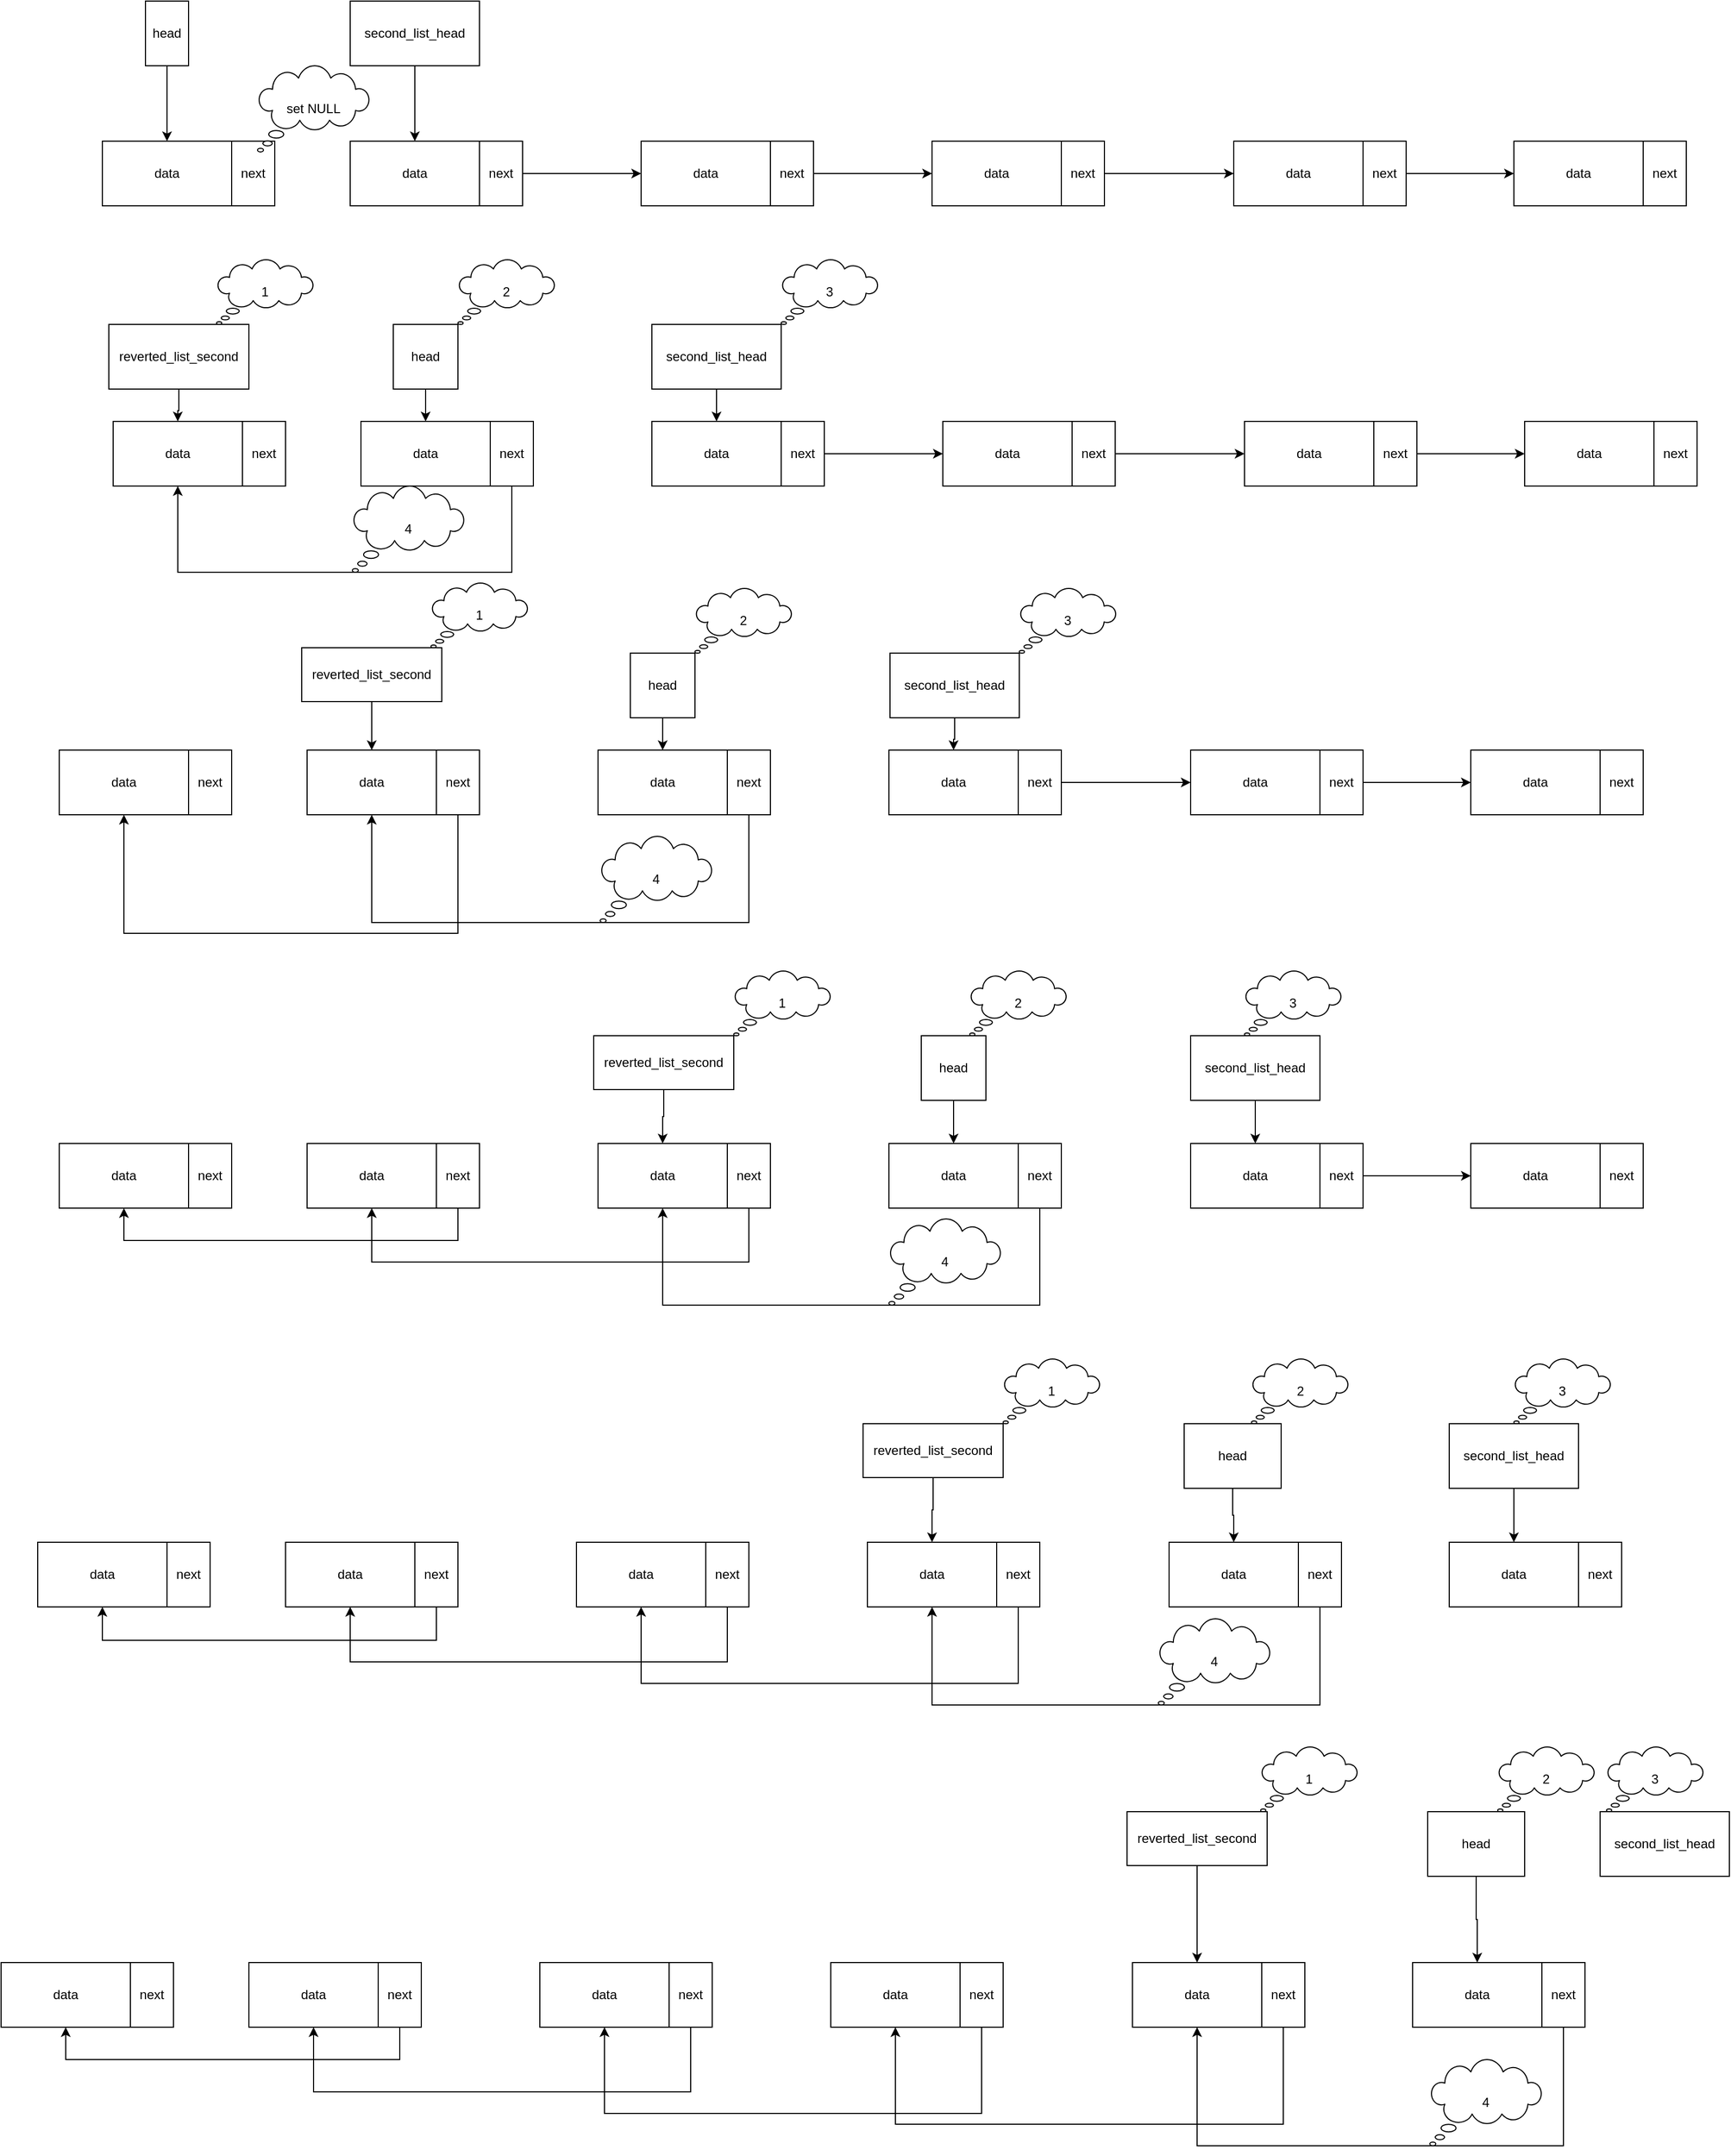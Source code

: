 <mxfile version="16.2.4" type="github">
  <diagram id="7MMlL8TGog8yBvPdSS11" name="Page-1">
    <mxGraphModel dx="2031" dy="1086" grid="1" gridSize="10" guides="1" tooltips="1" connect="1" arrows="1" fold="1" page="1" pageScale="1" pageWidth="827" pageHeight="1169" math="0" shadow="0">
      <root>
        <mxCell id="0" />
        <mxCell id="1" parent="0" />
        <mxCell id="2IhFbxCM1XliAGJ_DBka-1" value="data" style="rounded=0;whiteSpace=wrap;html=1;" vertex="1" parent="1">
          <mxGeometry x="144" y="170" width="120" height="60" as="geometry" />
        </mxCell>
        <mxCell id="2IhFbxCM1XliAGJ_DBka-2" value="next" style="rounded=0;whiteSpace=wrap;html=1;" vertex="1" parent="1">
          <mxGeometry x="264" y="170" width="40" height="60" as="geometry" />
        </mxCell>
        <mxCell id="2IhFbxCM1XliAGJ_DBka-3" value="data" style="rounded=0;whiteSpace=wrap;html=1;" vertex="1" parent="1">
          <mxGeometry x="374" y="170" width="120" height="60" as="geometry" />
        </mxCell>
        <mxCell id="2IhFbxCM1XliAGJ_DBka-15" style="edgeStyle=orthogonalEdgeStyle;rounded=0;orthogonalLoop=1;jettySize=auto;html=1;entryX=0;entryY=0.5;entryDx=0;entryDy=0;" edge="1" parent="1" source="2IhFbxCM1XliAGJ_DBka-4" target="2IhFbxCM1XliAGJ_DBka-11">
          <mxGeometry relative="1" as="geometry" />
        </mxCell>
        <mxCell id="2IhFbxCM1XliAGJ_DBka-4" value="next" style="rounded=0;whiteSpace=wrap;html=1;" vertex="1" parent="1">
          <mxGeometry x="494" y="170" width="40" height="60" as="geometry" />
        </mxCell>
        <mxCell id="2IhFbxCM1XliAGJ_DBka-5" value="data" style="rounded=0;whiteSpace=wrap;html=1;" vertex="1" parent="1">
          <mxGeometry x="1454" y="170" width="120" height="60" as="geometry" />
        </mxCell>
        <mxCell id="2IhFbxCM1XliAGJ_DBka-6" value="next" style="rounded=0;whiteSpace=wrap;html=1;" vertex="1" parent="1">
          <mxGeometry x="1574" y="170" width="40" height="60" as="geometry" />
        </mxCell>
        <mxCell id="2IhFbxCM1XliAGJ_DBka-7" value="data" style="rounded=0;whiteSpace=wrap;html=1;" vertex="1" parent="1">
          <mxGeometry x="914" y="170" width="120" height="60" as="geometry" />
        </mxCell>
        <mxCell id="2IhFbxCM1XliAGJ_DBka-17" style="edgeStyle=orthogonalEdgeStyle;rounded=0;orthogonalLoop=1;jettySize=auto;html=1;entryX=0;entryY=0.5;entryDx=0;entryDy=0;" edge="1" parent="1" source="2IhFbxCM1XliAGJ_DBka-8" target="2IhFbxCM1XliAGJ_DBka-9">
          <mxGeometry relative="1" as="geometry" />
        </mxCell>
        <mxCell id="2IhFbxCM1XliAGJ_DBka-8" value="next" style="rounded=0;whiteSpace=wrap;html=1;" vertex="1" parent="1">
          <mxGeometry x="1034" y="170" width="40" height="60" as="geometry" />
        </mxCell>
        <mxCell id="2IhFbxCM1XliAGJ_DBka-9" value="data" style="rounded=0;whiteSpace=wrap;html=1;" vertex="1" parent="1">
          <mxGeometry x="1194" y="170" width="120" height="60" as="geometry" />
        </mxCell>
        <mxCell id="2IhFbxCM1XliAGJ_DBka-18" style="edgeStyle=orthogonalEdgeStyle;rounded=0;orthogonalLoop=1;jettySize=auto;html=1;" edge="1" parent="1" source="2IhFbxCM1XliAGJ_DBka-10" target="2IhFbxCM1XliAGJ_DBka-5">
          <mxGeometry relative="1" as="geometry">
            <mxPoint x="1064" y="210" as="targetPoint" />
          </mxGeometry>
        </mxCell>
        <mxCell id="2IhFbxCM1XliAGJ_DBka-10" value="next" style="rounded=0;whiteSpace=wrap;html=1;" vertex="1" parent="1">
          <mxGeometry x="1314" y="170" width="40" height="60" as="geometry" />
        </mxCell>
        <mxCell id="2IhFbxCM1XliAGJ_DBka-11" value="data" style="rounded=0;whiteSpace=wrap;html=1;" vertex="1" parent="1">
          <mxGeometry x="644" y="170" width="120" height="60" as="geometry" />
        </mxCell>
        <mxCell id="2IhFbxCM1XliAGJ_DBka-16" style="edgeStyle=orthogonalEdgeStyle;rounded=0;orthogonalLoop=1;jettySize=auto;html=1;entryX=0;entryY=0.5;entryDx=0;entryDy=0;" edge="1" parent="1" source="2IhFbxCM1XliAGJ_DBka-12" target="2IhFbxCM1XliAGJ_DBka-7">
          <mxGeometry relative="1" as="geometry" />
        </mxCell>
        <mxCell id="2IhFbxCM1XliAGJ_DBka-12" value="next" style="rounded=0;whiteSpace=wrap;html=1;" vertex="1" parent="1">
          <mxGeometry x="764" y="170" width="40" height="60" as="geometry" />
        </mxCell>
        <mxCell id="2IhFbxCM1XliAGJ_DBka-21" value="" style="edgeStyle=orthogonalEdgeStyle;rounded=0;orthogonalLoop=1;jettySize=auto;html=1;" edge="1" parent="1" source="2IhFbxCM1XliAGJ_DBka-20" target="2IhFbxCM1XliAGJ_DBka-1">
          <mxGeometry relative="1" as="geometry" />
        </mxCell>
        <mxCell id="2IhFbxCM1XliAGJ_DBka-20" value="head" style="rounded=0;whiteSpace=wrap;html=1;" vertex="1" parent="1">
          <mxGeometry x="184" y="40" width="40" height="60" as="geometry" />
        </mxCell>
        <mxCell id="2IhFbxCM1XliAGJ_DBka-25" value="" style="edgeStyle=orthogonalEdgeStyle;rounded=0;orthogonalLoop=1;jettySize=auto;html=1;" edge="1" parent="1" source="2IhFbxCM1XliAGJ_DBka-24" target="2IhFbxCM1XliAGJ_DBka-3">
          <mxGeometry relative="1" as="geometry" />
        </mxCell>
        <mxCell id="2IhFbxCM1XliAGJ_DBka-24" value="second_list_head" style="rounded=0;whiteSpace=wrap;html=1;" vertex="1" parent="1">
          <mxGeometry x="374" y="40" width="120" height="60" as="geometry" />
        </mxCell>
        <mxCell id="2IhFbxCM1XliAGJ_DBka-49" value="data" style="rounded=0;whiteSpace=wrap;html=1;" vertex="1" parent="1">
          <mxGeometry x="154" y="430" width="120" height="60" as="geometry" />
        </mxCell>
        <mxCell id="2IhFbxCM1XliAGJ_DBka-50" value="next" style="rounded=0;whiteSpace=wrap;html=1;" vertex="1" parent="1">
          <mxGeometry x="274" y="430" width="40" height="60" as="geometry" />
        </mxCell>
        <mxCell id="2IhFbxCM1XliAGJ_DBka-51" value="data" style="rounded=0;whiteSpace=wrap;html=1;" vertex="1" parent="1">
          <mxGeometry x="384" y="430" width="120" height="60" as="geometry" />
        </mxCell>
        <mxCell id="2IhFbxCM1XliAGJ_DBka-52" style="edgeStyle=orthogonalEdgeStyle;rounded=0;orthogonalLoop=1;jettySize=auto;html=1;entryX=0.5;entryY=1;entryDx=0;entryDy=0;" edge="1" parent="1" source="2IhFbxCM1XliAGJ_DBka-53" target="2IhFbxCM1XliAGJ_DBka-49">
          <mxGeometry relative="1" as="geometry">
            <Array as="points">
              <mxPoint x="524" y="570" />
              <mxPoint x="214" y="570" />
            </Array>
          </mxGeometry>
        </mxCell>
        <mxCell id="2IhFbxCM1XliAGJ_DBka-53" value="next" style="rounded=0;whiteSpace=wrap;html=1;" vertex="1" parent="1">
          <mxGeometry x="504" y="430" width="40" height="60" as="geometry" />
        </mxCell>
        <mxCell id="2IhFbxCM1XliAGJ_DBka-54" value="data" style="rounded=0;whiteSpace=wrap;html=1;" vertex="1" parent="1">
          <mxGeometry x="1464" y="430" width="120" height="60" as="geometry" />
        </mxCell>
        <mxCell id="2IhFbxCM1XliAGJ_DBka-55" value="next" style="rounded=0;whiteSpace=wrap;html=1;" vertex="1" parent="1">
          <mxGeometry x="1584" y="430" width="40" height="60" as="geometry" />
        </mxCell>
        <mxCell id="2IhFbxCM1XliAGJ_DBka-56" value="data" style="rounded=0;whiteSpace=wrap;html=1;" vertex="1" parent="1">
          <mxGeometry x="924" y="430" width="120" height="60" as="geometry" />
        </mxCell>
        <mxCell id="2IhFbxCM1XliAGJ_DBka-57" style="edgeStyle=orthogonalEdgeStyle;rounded=0;orthogonalLoop=1;jettySize=auto;html=1;entryX=0;entryY=0.5;entryDx=0;entryDy=0;" edge="1" parent="1" source="2IhFbxCM1XliAGJ_DBka-58" target="2IhFbxCM1XliAGJ_DBka-59">
          <mxGeometry relative="1" as="geometry" />
        </mxCell>
        <mxCell id="2IhFbxCM1XliAGJ_DBka-58" value="next" style="rounded=0;whiteSpace=wrap;html=1;" vertex="1" parent="1">
          <mxGeometry x="1044" y="430" width="40" height="60" as="geometry" />
        </mxCell>
        <mxCell id="2IhFbxCM1XliAGJ_DBka-59" value="data" style="rounded=0;whiteSpace=wrap;html=1;" vertex="1" parent="1">
          <mxGeometry x="1204" y="430" width="120" height="60" as="geometry" />
        </mxCell>
        <mxCell id="2IhFbxCM1XliAGJ_DBka-60" style="edgeStyle=orthogonalEdgeStyle;rounded=0;orthogonalLoop=1;jettySize=auto;html=1;" edge="1" parent="1" source="2IhFbxCM1XliAGJ_DBka-61" target="2IhFbxCM1XliAGJ_DBka-54">
          <mxGeometry relative="1" as="geometry">
            <mxPoint x="1074" y="470" as="targetPoint" />
          </mxGeometry>
        </mxCell>
        <mxCell id="2IhFbxCM1XliAGJ_DBka-61" value="next" style="rounded=0;whiteSpace=wrap;html=1;" vertex="1" parent="1">
          <mxGeometry x="1324" y="430" width="40" height="60" as="geometry" />
        </mxCell>
        <mxCell id="2IhFbxCM1XliAGJ_DBka-62" value="data" style="rounded=0;whiteSpace=wrap;html=1;" vertex="1" parent="1">
          <mxGeometry x="654" y="430" width="120" height="60" as="geometry" />
        </mxCell>
        <mxCell id="2IhFbxCM1XliAGJ_DBka-63" style="edgeStyle=orthogonalEdgeStyle;rounded=0;orthogonalLoop=1;jettySize=auto;html=1;entryX=0;entryY=0.5;entryDx=0;entryDy=0;" edge="1" parent="1" source="2IhFbxCM1XliAGJ_DBka-64" target="2IhFbxCM1XliAGJ_DBka-56">
          <mxGeometry relative="1" as="geometry" />
        </mxCell>
        <mxCell id="2IhFbxCM1XliAGJ_DBka-64" value="next" style="rounded=0;whiteSpace=wrap;html=1;" vertex="1" parent="1">
          <mxGeometry x="774" y="430" width="40" height="60" as="geometry" />
        </mxCell>
        <mxCell id="2IhFbxCM1XliAGJ_DBka-67" value="" style="edgeStyle=orthogonalEdgeStyle;rounded=0;orthogonalLoop=1;jettySize=auto;html=1;entryX=0.5;entryY=0;entryDx=0;entryDy=0;" edge="1" parent="1" source="2IhFbxCM1XliAGJ_DBka-68" target="2IhFbxCM1XliAGJ_DBka-51">
          <mxGeometry relative="1" as="geometry" />
        </mxCell>
        <mxCell id="2IhFbxCM1XliAGJ_DBka-68" value="head" style="rounded=0;whiteSpace=wrap;html=1;" vertex="1" parent="1">
          <mxGeometry x="414" y="340" width="60" height="60" as="geometry" />
        </mxCell>
        <mxCell id="2IhFbxCM1XliAGJ_DBka-69" value="" style="edgeStyle=orthogonalEdgeStyle;rounded=0;orthogonalLoop=1;jettySize=auto;html=1;" edge="1" parent="1" source="2IhFbxCM1XliAGJ_DBka-70" target="2IhFbxCM1XliAGJ_DBka-62">
          <mxGeometry relative="1" as="geometry" />
        </mxCell>
        <mxCell id="2IhFbxCM1XliAGJ_DBka-70" value="second_list_head" style="rounded=0;whiteSpace=wrap;html=1;" vertex="1" parent="1">
          <mxGeometry x="654" y="340" width="120" height="60" as="geometry" />
        </mxCell>
        <mxCell id="2IhFbxCM1XliAGJ_DBka-71" value="2" style="whiteSpace=wrap;html=1;shape=mxgraph.basic.cloud_callout" vertex="1" parent="1">
          <mxGeometry x="474" y="280" width="90" height="60" as="geometry" />
        </mxCell>
        <mxCell id="2IhFbxCM1XliAGJ_DBka-72" value="3" style="whiteSpace=wrap;html=1;shape=mxgraph.basic.cloud_callout" vertex="1" parent="1">
          <mxGeometry x="774" y="280" width="90" height="60" as="geometry" />
        </mxCell>
        <mxCell id="2IhFbxCM1XliAGJ_DBka-73" value="4" style="whiteSpace=wrap;html=1;shape=mxgraph.basic.cloud_callout" vertex="1" parent="1">
          <mxGeometry x="376" y="490" width="104" height="80" as="geometry" />
        </mxCell>
        <mxCell id="2IhFbxCM1XliAGJ_DBka-76" value="data" style="rounded=0;whiteSpace=wrap;html=1;" vertex="1" parent="1">
          <mxGeometry x="104" y="735" width="120" height="60" as="geometry" />
        </mxCell>
        <mxCell id="2IhFbxCM1XliAGJ_DBka-77" value="next" style="rounded=0;whiteSpace=wrap;html=1;" vertex="1" parent="1">
          <mxGeometry x="224" y="735" width="40" height="60" as="geometry" />
        </mxCell>
        <mxCell id="2IhFbxCM1XliAGJ_DBka-78" value="data" style="rounded=0;whiteSpace=wrap;html=1;" vertex="1" parent="1">
          <mxGeometry x="334" y="735" width="120" height="60" as="geometry" />
        </mxCell>
        <mxCell id="2IhFbxCM1XliAGJ_DBka-79" style="edgeStyle=orthogonalEdgeStyle;rounded=0;orthogonalLoop=1;jettySize=auto;html=1;entryX=0.5;entryY=1;entryDx=0;entryDy=0;" edge="1" parent="1" source="2IhFbxCM1XliAGJ_DBka-80">
          <mxGeometry relative="1" as="geometry">
            <Array as="points">
              <mxPoint x="474" y="905" />
              <mxPoint x="164" y="905" />
            </Array>
            <mxPoint x="164" y="795" as="targetPoint" />
          </mxGeometry>
        </mxCell>
        <mxCell id="2IhFbxCM1XliAGJ_DBka-80" value="next" style="rounded=0;whiteSpace=wrap;html=1;" vertex="1" parent="1">
          <mxGeometry x="454" y="735" width="40" height="60" as="geometry" />
        </mxCell>
        <mxCell id="2IhFbxCM1XliAGJ_DBka-81" value="data" style="rounded=0;whiteSpace=wrap;html=1;" vertex="1" parent="1">
          <mxGeometry x="1414" y="735" width="120" height="60" as="geometry" />
        </mxCell>
        <mxCell id="2IhFbxCM1XliAGJ_DBka-82" value="next" style="rounded=0;whiteSpace=wrap;html=1;" vertex="1" parent="1">
          <mxGeometry x="1534" y="735" width="40" height="60" as="geometry" />
        </mxCell>
        <mxCell id="2IhFbxCM1XliAGJ_DBka-83" value="data" style="rounded=0;whiteSpace=wrap;html=1;" vertex="1" parent="1">
          <mxGeometry x="874" y="735" width="120" height="60" as="geometry" />
        </mxCell>
        <mxCell id="2IhFbxCM1XliAGJ_DBka-84" style="edgeStyle=orthogonalEdgeStyle;rounded=0;orthogonalLoop=1;jettySize=auto;html=1;entryX=0;entryY=0.5;entryDx=0;entryDy=0;" edge="1" parent="1" source="2IhFbxCM1XliAGJ_DBka-85" target="2IhFbxCM1XliAGJ_DBka-86">
          <mxGeometry relative="1" as="geometry" />
        </mxCell>
        <mxCell id="2IhFbxCM1XliAGJ_DBka-85" value="next" style="rounded=0;whiteSpace=wrap;html=1;" vertex="1" parent="1">
          <mxGeometry x="994" y="735" width="40" height="60" as="geometry" />
        </mxCell>
        <mxCell id="2IhFbxCM1XliAGJ_DBka-86" value="data" style="rounded=0;whiteSpace=wrap;html=1;" vertex="1" parent="1">
          <mxGeometry x="1154" y="735" width="120" height="60" as="geometry" />
        </mxCell>
        <mxCell id="2IhFbxCM1XliAGJ_DBka-87" style="edgeStyle=orthogonalEdgeStyle;rounded=0;orthogonalLoop=1;jettySize=auto;html=1;" edge="1" parent="1" source="2IhFbxCM1XliAGJ_DBka-88" target="2IhFbxCM1XliAGJ_DBka-81">
          <mxGeometry relative="1" as="geometry">
            <mxPoint x="1024" y="775" as="targetPoint" />
          </mxGeometry>
        </mxCell>
        <mxCell id="2IhFbxCM1XliAGJ_DBka-88" value="next" style="rounded=0;whiteSpace=wrap;html=1;" vertex="1" parent="1">
          <mxGeometry x="1274" y="735" width="40" height="60" as="geometry" />
        </mxCell>
        <mxCell id="2IhFbxCM1XliAGJ_DBka-89" value="data" style="rounded=0;whiteSpace=wrap;html=1;" vertex="1" parent="1">
          <mxGeometry x="604" y="735" width="120" height="60" as="geometry" />
        </mxCell>
        <mxCell id="2IhFbxCM1XliAGJ_DBka-100" style="edgeStyle=orthogonalEdgeStyle;rounded=0;orthogonalLoop=1;jettySize=auto;html=1;entryX=0.5;entryY=1;entryDx=0;entryDy=0;" edge="1" parent="1" source="2IhFbxCM1XliAGJ_DBka-91" target="2IhFbxCM1XliAGJ_DBka-78">
          <mxGeometry relative="1" as="geometry">
            <Array as="points">
              <mxPoint x="744" y="895" />
              <mxPoint x="394" y="895" />
            </Array>
          </mxGeometry>
        </mxCell>
        <mxCell id="2IhFbxCM1XliAGJ_DBka-91" value="next" style="rounded=0;whiteSpace=wrap;html=1;" vertex="1" parent="1">
          <mxGeometry x="724" y="735" width="40" height="60" as="geometry" />
        </mxCell>
        <mxCell id="2IhFbxCM1XliAGJ_DBka-99" value="" style="edgeStyle=orthogonalEdgeStyle;rounded=0;orthogonalLoop=1;jettySize=auto;html=1;" edge="1" parent="1" source="2IhFbxCM1XliAGJ_DBka-93" target="2IhFbxCM1XliAGJ_DBka-89">
          <mxGeometry relative="1" as="geometry" />
        </mxCell>
        <mxCell id="2IhFbxCM1XliAGJ_DBka-93" value="head" style="rounded=0;whiteSpace=wrap;html=1;" vertex="1" parent="1">
          <mxGeometry x="634" y="645" width="60" height="60" as="geometry" />
        </mxCell>
        <mxCell id="2IhFbxCM1XliAGJ_DBka-94" value="" style="edgeStyle=orthogonalEdgeStyle;rounded=0;orthogonalLoop=1;jettySize=auto;html=1;" edge="1" parent="1" source="2IhFbxCM1XliAGJ_DBka-95" target="2IhFbxCM1XliAGJ_DBka-83">
          <mxGeometry relative="1" as="geometry">
            <mxPoint x="934" y="725" as="targetPoint" />
          </mxGeometry>
        </mxCell>
        <mxCell id="2IhFbxCM1XliAGJ_DBka-95" value="second_list_head" style="rounded=0;whiteSpace=wrap;html=1;" vertex="1" parent="1">
          <mxGeometry x="875" y="645" width="120" height="60" as="geometry" />
        </mxCell>
        <mxCell id="2IhFbxCM1XliAGJ_DBka-96" value="2" style="whiteSpace=wrap;html=1;shape=mxgraph.basic.cloud_callout" vertex="1" parent="1">
          <mxGeometry x="694" y="585" width="90" height="60" as="geometry" />
        </mxCell>
        <mxCell id="2IhFbxCM1XliAGJ_DBka-97" value="3" style="whiteSpace=wrap;html=1;shape=mxgraph.basic.cloud_callout" vertex="1" parent="1">
          <mxGeometry x="995" y="585" width="90" height="60" as="geometry" />
        </mxCell>
        <mxCell id="2IhFbxCM1XliAGJ_DBka-98" value="4" style="whiteSpace=wrap;html=1;shape=mxgraph.basic.cloud_callout" vertex="1" parent="1">
          <mxGeometry x="606" y="815" width="104" height="80" as="geometry" />
        </mxCell>
        <mxCell id="2IhFbxCM1XliAGJ_DBka-101" value="data" style="rounded=0;whiteSpace=wrap;html=1;" vertex="1" parent="1">
          <mxGeometry x="104" y="1100" width="120" height="60" as="geometry" />
        </mxCell>
        <mxCell id="2IhFbxCM1XliAGJ_DBka-102" value="next" style="rounded=0;whiteSpace=wrap;html=1;" vertex="1" parent="1">
          <mxGeometry x="224" y="1100" width="40" height="60" as="geometry" />
        </mxCell>
        <mxCell id="2IhFbxCM1XliAGJ_DBka-103" value="data" style="rounded=0;whiteSpace=wrap;html=1;" vertex="1" parent="1">
          <mxGeometry x="334" y="1100" width="120" height="60" as="geometry" />
        </mxCell>
        <mxCell id="2IhFbxCM1XliAGJ_DBka-104" style="edgeStyle=orthogonalEdgeStyle;rounded=0;orthogonalLoop=1;jettySize=auto;html=1;entryX=0.5;entryY=1;entryDx=0;entryDy=0;" edge="1" parent="1" source="2IhFbxCM1XliAGJ_DBka-105" target="2IhFbxCM1XliAGJ_DBka-101">
          <mxGeometry relative="1" as="geometry">
            <Array as="points">
              <mxPoint x="474" y="1190" />
              <mxPoint x="164" y="1190" />
            </Array>
          </mxGeometry>
        </mxCell>
        <mxCell id="2IhFbxCM1XliAGJ_DBka-105" value="next" style="rounded=0;whiteSpace=wrap;html=1;" vertex="1" parent="1">
          <mxGeometry x="454" y="1100" width="40" height="60" as="geometry" />
        </mxCell>
        <mxCell id="2IhFbxCM1XliAGJ_DBka-106" value="data" style="rounded=0;whiteSpace=wrap;html=1;" vertex="1" parent="1">
          <mxGeometry x="1414" y="1100" width="120" height="60" as="geometry" />
        </mxCell>
        <mxCell id="2IhFbxCM1XliAGJ_DBka-107" value="next" style="rounded=0;whiteSpace=wrap;html=1;" vertex="1" parent="1">
          <mxGeometry x="1534" y="1100" width="40" height="60" as="geometry" />
        </mxCell>
        <mxCell id="2IhFbxCM1XliAGJ_DBka-108" value="data" style="rounded=0;whiteSpace=wrap;html=1;" vertex="1" parent="1">
          <mxGeometry x="874" y="1100" width="120" height="60" as="geometry" />
        </mxCell>
        <mxCell id="2IhFbxCM1XliAGJ_DBka-109" style="edgeStyle=orthogonalEdgeStyle;rounded=0;orthogonalLoop=1;jettySize=auto;html=1;entryX=0.5;entryY=1;entryDx=0;entryDy=0;" edge="1" parent="1" source="2IhFbxCM1XliAGJ_DBka-110" target="2IhFbxCM1XliAGJ_DBka-114">
          <mxGeometry relative="1" as="geometry">
            <Array as="points">
              <mxPoint x="1014" y="1250" />
              <mxPoint x="664" y="1250" />
            </Array>
          </mxGeometry>
        </mxCell>
        <mxCell id="2IhFbxCM1XliAGJ_DBka-110" value="next" style="rounded=0;whiteSpace=wrap;html=1;" vertex="1" parent="1">
          <mxGeometry x="994" y="1100" width="40" height="60" as="geometry" />
        </mxCell>
        <mxCell id="2IhFbxCM1XliAGJ_DBka-111" value="data" style="rounded=0;whiteSpace=wrap;html=1;" vertex="1" parent="1">
          <mxGeometry x="1154" y="1100" width="120" height="60" as="geometry" />
        </mxCell>
        <mxCell id="2IhFbxCM1XliAGJ_DBka-112" style="edgeStyle=orthogonalEdgeStyle;rounded=0;orthogonalLoop=1;jettySize=auto;html=1;" edge="1" parent="1" source="2IhFbxCM1XliAGJ_DBka-113" target="2IhFbxCM1XliAGJ_DBka-106">
          <mxGeometry relative="1" as="geometry">
            <mxPoint x="1024" y="1140" as="targetPoint" />
          </mxGeometry>
        </mxCell>
        <mxCell id="2IhFbxCM1XliAGJ_DBka-113" value="next" style="rounded=0;whiteSpace=wrap;html=1;" vertex="1" parent="1">
          <mxGeometry x="1274" y="1100" width="40" height="60" as="geometry" />
        </mxCell>
        <mxCell id="2IhFbxCM1XliAGJ_DBka-114" value="data" style="rounded=0;whiteSpace=wrap;html=1;" vertex="1" parent="1">
          <mxGeometry x="604" y="1100" width="120" height="60" as="geometry" />
        </mxCell>
        <mxCell id="2IhFbxCM1XliAGJ_DBka-115" style="edgeStyle=orthogonalEdgeStyle;rounded=0;orthogonalLoop=1;jettySize=auto;html=1;entryX=0.5;entryY=1;entryDx=0;entryDy=0;" edge="1" parent="1" source="2IhFbxCM1XliAGJ_DBka-116" target="2IhFbxCM1XliAGJ_DBka-103">
          <mxGeometry relative="1" as="geometry">
            <Array as="points">
              <mxPoint x="744" y="1210" />
              <mxPoint x="394" y="1210" />
            </Array>
          </mxGeometry>
        </mxCell>
        <mxCell id="2IhFbxCM1XliAGJ_DBka-116" value="next" style="rounded=0;whiteSpace=wrap;html=1;" vertex="1" parent="1">
          <mxGeometry x="724" y="1100" width="40" height="60" as="geometry" />
        </mxCell>
        <mxCell id="2IhFbxCM1XliAGJ_DBka-122" value="" style="edgeStyle=orthogonalEdgeStyle;rounded=0;orthogonalLoop=1;jettySize=auto;html=1;" edge="1" parent="1" source="2IhFbxCM1XliAGJ_DBka-118" target="2IhFbxCM1XliAGJ_DBka-108">
          <mxGeometry relative="1" as="geometry" />
        </mxCell>
        <mxCell id="2IhFbxCM1XliAGJ_DBka-118" value="head" style="rounded=0;whiteSpace=wrap;html=1;" vertex="1" parent="1">
          <mxGeometry x="904" y="1000" width="60" height="60" as="geometry" />
        </mxCell>
        <mxCell id="2IhFbxCM1XliAGJ_DBka-123" value="" style="edgeStyle=orthogonalEdgeStyle;rounded=0;orthogonalLoop=1;jettySize=auto;html=1;" edge="1" parent="1" source="2IhFbxCM1XliAGJ_DBka-120" target="2IhFbxCM1XliAGJ_DBka-111">
          <mxGeometry relative="1" as="geometry" />
        </mxCell>
        <mxCell id="2IhFbxCM1XliAGJ_DBka-120" value="second_list_head" style="rounded=0;whiteSpace=wrap;html=1;" vertex="1" parent="1">
          <mxGeometry x="1154" y="1000" width="120" height="60" as="geometry" />
        </mxCell>
        <mxCell id="2IhFbxCM1XliAGJ_DBka-121" value="4" style="whiteSpace=wrap;html=1;shape=mxgraph.basic.cloud_callout" vertex="1" parent="1">
          <mxGeometry x="874" y="1170" width="104" height="80" as="geometry" />
        </mxCell>
        <mxCell id="2IhFbxCM1XliAGJ_DBka-124" value="2" style="whiteSpace=wrap;html=1;shape=mxgraph.basic.cloud_callout" vertex="1" parent="1">
          <mxGeometry x="949" y="940" width="90" height="60" as="geometry" />
        </mxCell>
        <mxCell id="2IhFbxCM1XliAGJ_DBka-125" value="3" style="whiteSpace=wrap;html=1;shape=mxgraph.basic.cloud_callout" vertex="1" parent="1">
          <mxGeometry x="1204" y="940" width="90" height="60" as="geometry" />
        </mxCell>
        <mxCell id="2IhFbxCM1XliAGJ_DBka-126" value="data" style="rounded=0;whiteSpace=wrap;html=1;" vertex="1" parent="1">
          <mxGeometry x="84" y="1470" width="120" height="60" as="geometry" />
        </mxCell>
        <mxCell id="2IhFbxCM1XliAGJ_DBka-127" value="next" style="rounded=0;whiteSpace=wrap;html=1;" vertex="1" parent="1">
          <mxGeometry x="204" y="1470" width="40" height="60" as="geometry" />
        </mxCell>
        <mxCell id="2IhFbxCM1XliAGJ_DBka-128" value="data" style="rounded=0;whiteSpace=wrap;html=1;" vertex="1" parent="1">
          <mxGeometry x="314" y="1470" width="120" height="60" as="geometry" />
        </mxCell>
        <mxCell id="2IhFbxCM1XliAGJ_DBka-129" style="edgeStyle=orthogonalEdgeStyle;rounded=0;orthogonalLoop=1;jettySize=auto;html=1;entryX=0.5;entryY=1;entryDx=0;entryDy=0;" edge="1" parent="1" source="2IhFbxCM1XliAGJ_DBka-130" target="2IhFbxCM1XliAGJ_DBka-126">
          <mxGeometry relative="1" as="geometry">
            <Array as="points">
              <mxPoint x="454" y="1561" />
              <mxPoint x="144" y="1561" />
            </Array>
          </mxGeometry>
        </mxCell>
        <mxCell id="2IhFbxCM1XliAGJ_DBka-130" value="next" style="rounded=0;whiteSpace=wrap;html=1;" vertex="1" parent="1">
          <mxGeometry x="434" y="1470" width="40" height="60" as="geometry" />
        </mxCell>
        <mxCell id="2IhFbxCM1XliAGJ_DBka-131" value="data" style="rounded=0;whiteSpace=wrap;html=1;" vertex="1" parent="1">
          <mxGeometry x="1394" y="1470" width="120" height="60" as="geometry" />
        </mxCell>
        <mxCell id="2IhFbxCM1XliAGJ_DBka-132" value="next" style="rounded=0;whiteSpace=wrap;html=1;" vertex="1" parent="1">
          <mxGeometry x="1514" y="1470" width="40" height="60" as="geometry" />
        </mxCell>
        <mxCell id="2IhFbxCM1XliAGJ_DBka-133" value="data" style="rounded=0;whiteSpace=wrap;html=1;" vertex="1" parent="1">
          <mxGeometry x="854" y="1470" width="120" height="60" as="geometry" />
        </mxCell>
        <mxCell id="2IhFbxCM1XliAGJ_DBka-134" style="edgeStyle=orthogonalEdgeStyle;rounded=0;orthogonalLoop=1;jettySize=auto;html=1;entryX=0.5;entryY=1;entryDx=0;entryDy=0;" edge="1" parent="1" source="2IhFbxCM1XliAGJ_DBka-135" target="2IhFbxCM1XliAGJ_DBka-139">
          <mxGeometry relative="1" as="geometry">
            <Array as="points">
              <mxPoint x="994" y="1601" />
              <mxPoint x="644" y="1601" />
            </Array>
          </mxGeometry>
        </mxCell>
        <mxCell id="2IhFbxCM1XliAGJ_DBka-135" value="next" style="rounded=0;whiteSpace=wrap;html=1;" vertex="1" parent="1">
          <mxGeometry x="974" y="1470" width="40" height="60" as="geometry" />
        </mxCell>
        <mxCell id="2IhFbxCM1XliAGJ_DBka-136" value="data" style="rounded=0;whiteSpace=wrap;html=1;" vertex="1" parent="1">
          <mxGeometry x="1134" y="1470" width="120" height="60" as="geometry" />
        </mxCell>
        <mxCell id="2IhFbxCM1XliAGJ_DBka-137" style="edgeStyle=orthogonalEdgeStyle;rounded=0;orthogonalLoop=1;jettySize=auto;html=1;entryX=0.5;entryY=1;entryDx=0;entryDy=0;" edge="1" parent="1" source="2IhFbxCM1XliAGJ_DBka-138" target="2IhFbxCM1XliAGJ_DBka-133">
          <mxGeometry relative="1" as="geometry">
            <mxPoint x="1004" y="1510" as="targetPoint" />
            <Array as="points">
              <mxPoint x="1274" y="1621" />
              <mxPoint x="914" y="1621" />
            </Array>
          </mxGeometry>
        </mxCell>
        <mxCell id="2IhFbxCM1XliAGJ_DBka-138" value="next" style="rounded=0;whiteSpace=wrap;html=1;" vertex="1" parent="1">
          <mxGeometry x="1254" y="1470" width="40" height="60" as="geometry" />
        </mxCell>
        <mxCell id="2IhFbxCM1XliAGJ_DBka-139" value="data" style="rounded=0;whiteSpace=wrap;html=1;" vertex="1" parent="1">
          <mxGeometry x="584" y="1470" width="120" height="60" as="geometry" />
        </mxCell>
        <mxCell id="2IhFbxCM1XliAGJ_DBka-140" style="edgeStyle=orthogonalEdgeStyle;rounded=0;orthogonalLoop=1;jettySize=auto;html=1;entryX=0.5;entryY=1;entryDx=0;entryDy=0;" edge="1" parent="1" source="2IhFbxCM1XliAGJ_DBka-141" target="2IhFbxCM1XliAGJ_DBka-128">
          <mxGeometry relative="1" as="geometry">
            <Array as="points">
              <mxPoint x="724" y="1581" />
              <mxPoint x="374" y="1581" />
            </Array>
          </mxGeometry>
        </mxCell>
        <mxCell id="2IhFbxCM1XliAGJ_DBka-141" value="next" style="rounded=0;whiteSpace=wrap;html=1;" vertex="1" parent="1">
          <mxGeometry x="704" y="1470" width="40" height="60" as="geometry" />
        </mxCell>
        <mxCell id="2IhFbxCM1XliAGJ_DBka-149" value="" style="edgeStyle=orthogonalEdgeStyle;rounded=0;orthogonalLoop=1;jettySize=auto;html=1;" edge="1" parent="1" source="2IhFbxCM1XliAGJ_DBka-143" target="2IhFbxCM1XliAGJ_DBka-136">
          <mxGeometry relative="1" as="geometry" />
        </mxCell>
        <mxCell id="2IhFbxCM1XliAGJ_DBka-143" value="head" style="rounded=0;whiteSpace=wrap;html=1;" vertex="1" parent="1">
          <mxGeometry x="1148" y="1360" width="90" height="60" as="geometry" />
        </mxCell>
        <mxCell id="2IhFbxCM1XliAGJ_DBka-150" value="" style="edgeStyle=orthogonalEdgeStyle;rounded=0;orthogonalLoop=1;jettySize=auto;html=1;" edge="1" parent="1" source="2IhFbxCM1XliAGJ_DBka-145" target="2IhFbxCM1XliAGJ_DBka-131">
          <mxGeometry relative="1" as="geometry" />
        </mxCell>
        <mxCell id="2IhFbxCM1XliAGJ_DBka-145" value="second_list_head" style="rounded=0;whiteSpace=wrap;html=1;" vertex="1" parent="1">
          <mxGeometry x="1394" y="1360" width="120" height="60" as="geometry" />
        </mxCell>
        <mxCell id="2IhFbxCM1XliAGJ_DBka-146" value="4" style="whiteSpace=wrap;html=1;shape=mxgraph.basic.cloud_callout" vertex="1" parent="1">
          <mxGeometry x="1124" y="1541" width="104" height="80" as="geometry" />
        </mxCell>
        <mxCell id="2IhFbxCM1XliAGJ_DBka-147" value="2" style="whiteSpace=wrap;html=1;shape=mxgraph.basic.cloud_callout" vertex="1" parent="1">
          <mxGeometry x="1210.5" y="1300" width="90" height="60" as="geometry" />
        </mxCell>
        <mxCell id="2IhFbxCM1XliAGJ_DBka-148" value="3" style="whiteSpace=wrap;html=1;shape=mxgraph.basic.cloud_callout" vertex="1" parent="1">
          <mxGeometry x="1454" y="1300" width="90" height="60" as="geometry" />
        </mxCell>
        <mxCell id="2IhFbxCM1XliAGJ_DBka-151" value="data" style="rounded=0;whiteSpace=wrap;html=1;" vertex="1" parent="1">
          <mxGeometry x="50" y="1860" width="120" height="60" as="geometry" />
        </mxCell>
        <mxCell id="2IhFbxCM1XliAGJ_DBka-152" value="next" style="rounded=0;whiteSpace=wrap;html=1;" vertex="1" parent="1">
          <mxGeometry x="170" y="1860" width="40" height="60" as="geometry" />
        </mxCell>
        <mxCell id="2IhFbxCM1XliAGJ_DBka-153" value="data" style="rounded=0;whiteSpace=wrap;html=1;" vertex="1" parent="1">
          <mxGeometry x="280" y="1860" width="120" height="60" as="geometry" />
        </mxCell>
        <mxCell id="2IhFbxCM1XliAGJ_DBka-154" style="edgeStyle=orthogonalEdgeStyle;rounded=0;orthogonalLoop=1;jettySize=auto;html=1;entryX=0.5;entryY=1;entryDx=0;entryDy=0;" edge="1" parent="1" source="2IhFbxCM1XliAGJ_DBka-155" target="2IhFbxCM1XliAGJ_DBka-151">
          <mxGeometry relative="1" as="geometry">
            <Array as="points">
              <mxPoint x="420" y="1950" />
              <mxPoint x="110" y="1950" />
            </Array>
          </mxGeometry>
        </mxCell>
        <mxCell id="2IhFbxCM1XliAGJ_DBka-155" value="next" style="rounded=0;whiteSpace=wrap;html=1;" vertex="1" parent="1">
          <mxGeometry x="400" y="1860" width="40" height="60" as="geometry" />
        </mxCell>
        <mxCell id="2IhFbxCM1XliAGJ_DBka-156" value="data" style="rounded=0;whiteSpace=wrap;html=1;" vertex="1" parent="1">
          <mxGeometry x="1360" y="1860" width="120" height="60" as="geometry" />
        </mxCell>
        <mxCell id="2IhFbxCM1XliAGJ_DBka-175" style="edgeStyle=orthogonalEdgeStyle;rounded=0;orthogonalLoop=1;jettySize=auto;html=1;entryX=0.5;entryY=1;entryDx=0;entryDy=0;" edge="1" parent="1" source="2IhFbxCM1XliAGJ_DBka-157" target="2IhFbxCM1XliAGJ_DBka-161">
          <mxGeometry relative="1" as="geometry">
            <Array as="points">
              <mxPoint x="1500" y="2030" />
              <mxPoint x="1160" y="2030" />
            </Array>
          </mxGeometry>
        </mxCell>
        <mxCell id="2IhFbxCM1XliAGJ_DBka-157" value="next" style="rounded=0;whiteSpace=wrap;html=1;" vertex="1" parent="1">
          <mxGeometry x="1480" y="1860" width="40" height="60" as="geometry" />
        </mxCell>
        <mxCell id="2IhFbxCM1XliAGJ_DBka-158" value="data" style="rounded=0;whiteSpace=wrap;html=1;" vertex="1" parent="1">
          <mxGeometry x="820" y="1860" width="120" height="60" as="geometry" />
        </mxCell>
        <mxCell id="2IhFbxCM1XliAGJ_DBka-159" style="edgeStyle=orthogonalEdgeStyle;rounded=0;orthogonalLoop=1;jettySize=auto;html=1;entryX=0.5;entryY=1;entryDx=0;entryDy=0;" edge="1" parent="1" source="2IhFbxCM1XliAGJ_DBka-160" target="2IhFbxCM1XliAGJ_DBka-164">
          <mxGeometry relative="1" as="geometry">
            <Array as="points">
              <mxPoint x="960" y="2000" />
              <mxPoint x="610" y="2000" />
            </Array>
          </mxGeometry>
        </mxCell>
        <mxCell id="2IhFbxCM1XliAGJ_DBka-160" value="next" style="rounded=0;whiteSpace=wrap;html=1;" vertex="1" parent="1">
          <mxGeometry x="940" y="1860" width="40" height="60" as="geometry" />
        </mxCell>
        <mxCell id="2IhFbxCM1XliAGJ_DBka-161" value="data" style="rounded=0;whiteSpace=wrap;html=1;" vertex="1" parent="1">
          <mxGeometry x="1100" y="1860" width="120" height="60" as="geometry" />
        </mxCell>
        <mxCell id="2IhFbxCM1XliAGJ_DBka-162" style="edgeStyle=orthogonalEdgeStyle;rounded=0;orthogonalLoop=1;jettySize=auto;html=1;entryX=0.5;entryY=1;entryDx=0;entryDy=0;" edge="1" parent="1" source="2IhFbxCM1XliAGJ_DBka-163" target="2IhFbxCM1XliAGJ_DBka-158">
          <mxGeometry relative="1" as="geometry">
            <mxPoint x="970" y="1900" as="targetPoint" />
            <Array as="points">
              <mxPoint x="1240" y="2010" />
              <mxPoint x="880" y="2010" />
            </Array>
          </mxGeometry>
        </mxCell>
        <mxCell id="2IhFbxCM1XliAGJ_DBka-163" value="next" style="rounded=0;whiteSpace=wrap;html=1;" vertex="1" parent="1">
          <mxGeometry x="1220" y="1860" width="40" height="60" as="geometry" />
        </mxCell>
        <mxCell id="2IhFbxCM1XliAGJ_DBka-164" value="data" style="rounded=0;whiteSpace=wrap;html=1;" vertex="1" parent="1">
          <mxGeometry x="550" y="1860" width="120" height="60" as="geometry" />
        </mxCell>
        <mxCell id="2IhFbxCM1XliAGJ_DBka-165" style="edgeStyle=orthogonalEdgeStyle;rounded=0;orthogonalLoop=1;jettySize=auto;html=1;entryX=0.5;entryY=1;entryDx=0;entryDy=0;" edge="1" parent="1" source="2IhFbxCM1XliAGJ_DBka-166" target="2IhFbxCM1XliAGJ_DBka-153">
          <mxGeometry relative="1" as="geometry">
            <Array as="points">
              <mxPoint x="690" y="1980" />
              <mxPoint x="340" y="1980" />
            </Array>
          </mxGeometry>
        </mxCell>
        <mxCell id="2IhFbxCM1XliAGJ_DBka-166" value="next" style="rounded=0;whiteSpace=wrap;html=1;" vertex="1" parent="1">
          <mxGeometry x="670" y="1860" width="40" height="60" as="geometry" />
        </mxCell>
        <mxCell id="2IhFbxCM1XliAGJ_DBka-174" value="" style="edgeStyle=orthogonalEdgeStyle;rounded=0;orthogonalLoop=1;jettySize=auto;html=1;" edge="1" parent="1" source="2IhFbxCM1XliAGJ_DBka-168" target="2IhFbxCM1XliAGJ_DBka-156">
          <mxGeometry relative="1" as="geometry" />
        </mxCell>
        <mxCell id="2IhFbxCM1XliAGJ_DBka-168" value="head" style="rounded=0;whiteSpace=wrap;html=1;" vertex="1" parent="1">
          <mxGeometry x="1374" y="1720" width="90" height="60" as="geometry" />
        </mxCell>
        <mxCell id="2IhFbxCM1XliAGJ_DBka-170" value="second_list_head" style="rounded=0;whiteSpace=wrap;html=1;" vertex="1" parent="1">
          <mxGeometry x="1534" y="1720" width="120" height="60" as="geometry" />
        </mxCell>
        <mxCell id="2IhFbxCM1XliAGJ_DBka-171" value="4" style="whiteSpace=wrap;html=1;shape=mxgraph.basic.cloud_callout" vertex="1" parent="1">
          <mxGeometry x="1376" y="1950" width="104" height="80" as="geometry" />
        </mxCell>
        <mxCell id="2IhFbxCM1XliAGJ_DBka-172" value="2" style="whiteSpace=wrap;html=1;shape=mxgraph.basic.cloud_callout" vertex="1" parent="1">
          <mxGeometry x="1439" y="1660" width="90" height="60" as="geometry" />
        </mxCell>
        <mxCell id="2IhFbxCM1XliAGJ_DBka-173" value="3" style="whiteSpace=wrap;html=1;shape=mxgraph.basic.cloud_callout" vertex="1" parent="1">
          <mxGeometry x="1540" y="1660" width="90" height="60" as="geometry" />
        </mxCell>
        <mxCell id="2IhFbxCM1XliAGJ_DBka-179" value="" style="edgeStyle=orthogonalEdgeStyle;rounded=0;orthogonalLoop=1;jettySize=auto;html=1;" edge="1" parent="1" source="2IhFbxCM1XliAGJ_DBka-176" target="2IhFbxCM1XliAGJ_DBka-49">
          <mxGeometry relative="1" as="geometry" />
        </mxCell>
        <mxCell id="2IhFbxCM1XliAGJ_DBka-176" value="reverted_list_second" style="rounded=0;whiteSpace=wrap;html=1;" vertex="1" parent="1">
          <mxGeometry x="150" y="340" width="130" height="60" as="geometry" />
        </mxCell>
        <mxCell id="2IhFbxCM1XliAGJ_DBka-177" value="1" style="whiteSpace=wrap;html=1;shape=mxgraph.basic.cloud_callout" vertex="1" parent="1">
          <mxGeometry x="250" y="280" width="90" height="60" as="geometry" />
        </mxCell>
        <mxCell id="2IhFbxCM1XliAGJ_DBka-182" value="" style="edgeStyle=orthogonalEdgeStyle;rounded=0;orthogonalLoop=1;jettySize=auto;html=1;" edge="1" parent="1" source="2IhFbxCM1XliAGJ_DBka-180" target="2IhFbxCM1XliAGJ_DBka-78">
          <mxGeometry relative="1" as="geometry" />
        </mxCell>
        <mxCell id="2IhFbxCM1XliAGJ_DBka-180" value="reverted_list_second" style="rounded=0;whiteSpace=wrap;html=1;" vertex="1" parent="1">
          <mxGeometry x="329" y="640" width="130" height="50" as="geometry" />
        </mxCell>
        <mxCell id="2IhFbxCM1XliAGJ_DBka-181" value="1" style="whiteSpace=wrap;html=1;shape=mxgraph.basic.cloud_callout" vertex="1" parent="1">
          <mxGeometry x="449" y="580" width="90" height="60" as="geometry" />
        </mxCell>
        <mxCell id="2IhFbxCM1XliAGJ_DBka-185" value="" style="edgeStyle=orthogonalEdgeStyle;rounded=0;orthogonalLoop=1;jettySize=auto;html=1;" edge="1" parent="1" source="2IhFbxCM1XliAGJ_DBka-183" target="2IhFbxCM1XliAGJ_DBka-114">
          <mxGeometry relative="1" as="geometry" />
        </mxCell>
        <mxCell id="2IhFbxCM1XliAGJ_DBka-183" value="reverted_list_second" style="rounded=0;whiteSpace=wrap;html=1;" vertex="1" parent="1">
          <mxGeometry x="600" y="1000" width="130" height="50" as="geometry" />
        </mxCell>
        <mxCell id="2IhFbxCM1XliAGJ_DBka-184" value="1" style="whiteSpace=wrap;html=1;shape=mxgraph.basic.cloud_callout" vertex="1" parent="1">
          <mxGeometry x="730" y="940" width="90" height="60" as="geometry" />
        </mxCell>
        <mxCell id="2IhFbxCM1XliAGJ_DBka-188" value="" style="edgeStyle=orthogonalEdgeStyle;rounded=0;orthogonalLoop=1;jettySize=auto;html=1;" edge="1" parent="1" source="2IhFbxCM1XliAGJ_DBka-186" target="2IhFbxCM1XliAGJ_DBka-133">
          <mxGeometry relative="1" as="geometry" />
        </mxCell>
        <mxCell id="2IhFbxCM1XliAGJ_DBka-186" value="reverted_list_second" style="rounded=0;whiteSpace=wrap;html=1;" vertex="1" parent="1">
          <mxGeometry x="850" y="1360" width="130" height="50" as="geometry" />
        </mxCell>
        <mxCell id="2IhFbxCM1XliAGJ_DBka-187" value="1" style="whiteSpace=wrap;html=1;shape=mxgraph.basic.cloud_callout" vertex="1" parent="1">
          <mxGeometry x="980" y="1300" width="90" height="60" as="geometry" />
        </mxCell>
        <mxCell id="2IhFbxCM1XliAGJ_DBka-191" value="" style="edgeStyle=orthogonalEdgeStyle;rounded=0;orthogonalLoop=1;jettySize=auto;html=1;" edge="1" parent="1" source="2IhFbxCM1XliAGJ_DBka-189" target="2IhFbxCM1XliAGJ_DBka-161">
          <mxGeometry relative="1" as="geometry" />
        </mxCell>
        <mxCell id="2IhFbxCM1XliAGJ_DBka-189" value="reverted_list_second" style="rounded=0;whiteSpace=wrap;html=1;" vertex="1" parent="1">
          <mxGeometry x="1095" y="1720" width="130" height="50" as="geometry" />
        </mxCell>
        <mxCell id="2IhFbxCM1XliAGJ_DBka-190" value="1" style="whiteSpace=wrap;html=1;shape=mxgraph.basic.cloud_callout" vertex="1" parent="1">
          <mxGeometry x="1219" y="1660" width="90" height="60" as="geometry" />
        </mxCell>
        <mxCell id="2IhFbxCM1XliAGJ_DBka-192" value="set NULL" style="whiteSpace=wrap;html=1;shape=mxgraph.basic.cloud_callout" vertex="1" parent="1">
          <mxGeometry x="288" y="100" width="104" height="80" as="geometry" />
        </mxCell>
      </root>
    </mxGraphModel>
  </diagram>
</mxfile>
